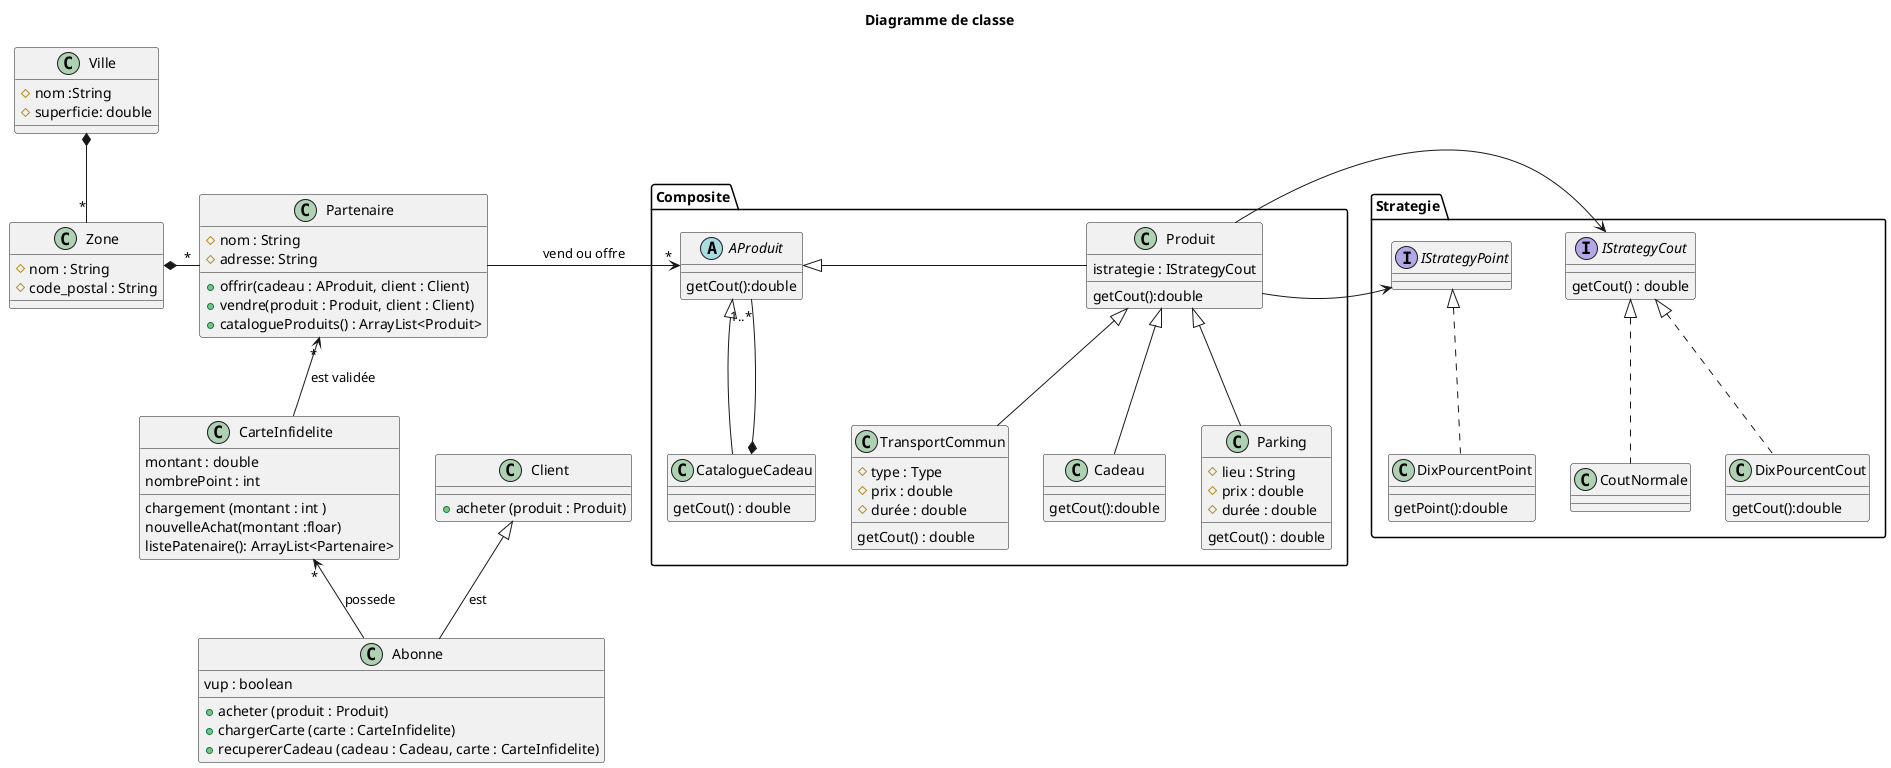 @startuml
title Diagramme de classe
' skinparam linetype ortho

class Partenaire{
    # nom : String
    # adresse: String
    + offrir(cadeau : AProduit, client : Client)
    + vendre(produit : Produit, client : Client)
    + catalogueProduits() : ArrayList<Produit>
}

class Zone{
    # nom : String
    # code_postal : String
}

class Abonne{
    vup : boolean
    + acheter (produit : Produit)
    + chargerCarte (carte : CarteInfidelite)
    + recupererCadeau (cadeau : Cadeau, carte : CarteInfidelite)
}

class Client{
    + acheter (produit : Produit)
}

class CarteInfidelite{
    montant : double
    nombrePoint : int
    chargement (montant : int )
    nouvelleAchat(montant :floar)
    listePatenaire(): ArrayList<Partenaire>
}
class Ville{
    # nom :String
    # superficie: double
}

package Composite{
    abstract  AProduit{
        getCout():double
    }
    class Produit{
        istrategie : IStrategyCout
        getCout():double
    }
    class CatalogueCadeau{
        getCout() : double
    }
    class Parking{
        #lieu : String
        #prix : double
        /'En heure'/ #durée : double
        getCout() : double
    }
    class TransportCommun{
        #type : Type
        #prix : double
        /'En heure'/ #durée : double
        getCout() : double
    }
    class Cadeau{
        getCout():double
    }
    Produit -left-|> AProduit
    Parking -up-|> Produit
    TransportCommun -up-|> Produit
    Cadeau -up-|> Produit
    CatalogueCadeau -up-|> AProduit
    CatalogueCadeau *-up- "1..*" AProduit

}


package Strategie{
    class CoutNormale
    class DixPourcentPoint{
        getPoint():double
    }
    class DixPourcentCout{
        getCout():double
    }
    interface IStrategyCout{
        getCout() : double
    }
    interface IStrategyPoint
    CoutNormale .up.|> IStrategyCout
    DixPourcentPoint .up.|> IStrategyPoint
    DixPourcentCout .up.|> IStrategyCout
}

Abonne -up-> "*"CarteInfidelite : possede
Abonne -up-|> Client : est

Ville *-- "*" Zone
Zone *-right- "*" Partenaire
Partenaire -> "*" AProduit : vend ou offre
Produit -> IStrategyCout
Produit -> IStrategyPoint
CarteInfidelite -up-> "*"Partenaire : "est validée"


@enduml

@startuml
title cas1
left to right direction

actor client as C
rectangle "cumul de points" {
    usecase "faire achat" as UC1
    usecase "valider carte" as UC2

    UC1 .> UC2 : <<include>>

}

C -- UC1
@enduml

@startuml
title cas2
left to right direction

actor client as C
rectangle "Bonus d'infidelite" {
    usecase "Utiliser carte" as UC1
    usecase "valider carte" as UC2

    UC1 .> UC2 : <<include>>
}

C -- UC1
@enduml

@startuml
title cas3
left to right direction

actor client as C
rectangle "Consulter solde" {
    usecase "consulter solde" as UC1
    usecase "valider carte" as UC2

    UC1 .> UC2 : <<include>>

}

C -- UC1
@enduml



@startuml
title cas4
left to right direction

actor client as C
rectangle "Catalogue des cadeaux" {
    usecase "consulter annuaire" as UC1
    usecase "Consulter description cadeau" as UC2
    usecase "Consulter description magasin" as UC3

    UC2 .> UC1 : <<extends>>
    UC3 .up.> UC1 : <<extends>>

}

C -- UC1
@enduml

@startuml
title cas5
left to right direction

actor client as C
rectangle "Achat cadeau" {
    usecase "demander offre" as UC1
    usecase "recuperer offre" as UC2
    usecase "valider carte" as UC3

    UC2 .> UC1 : <<extends>>
    UC2 .down.> UC3 : <<include>>

}

C -- UC1
@enduml

